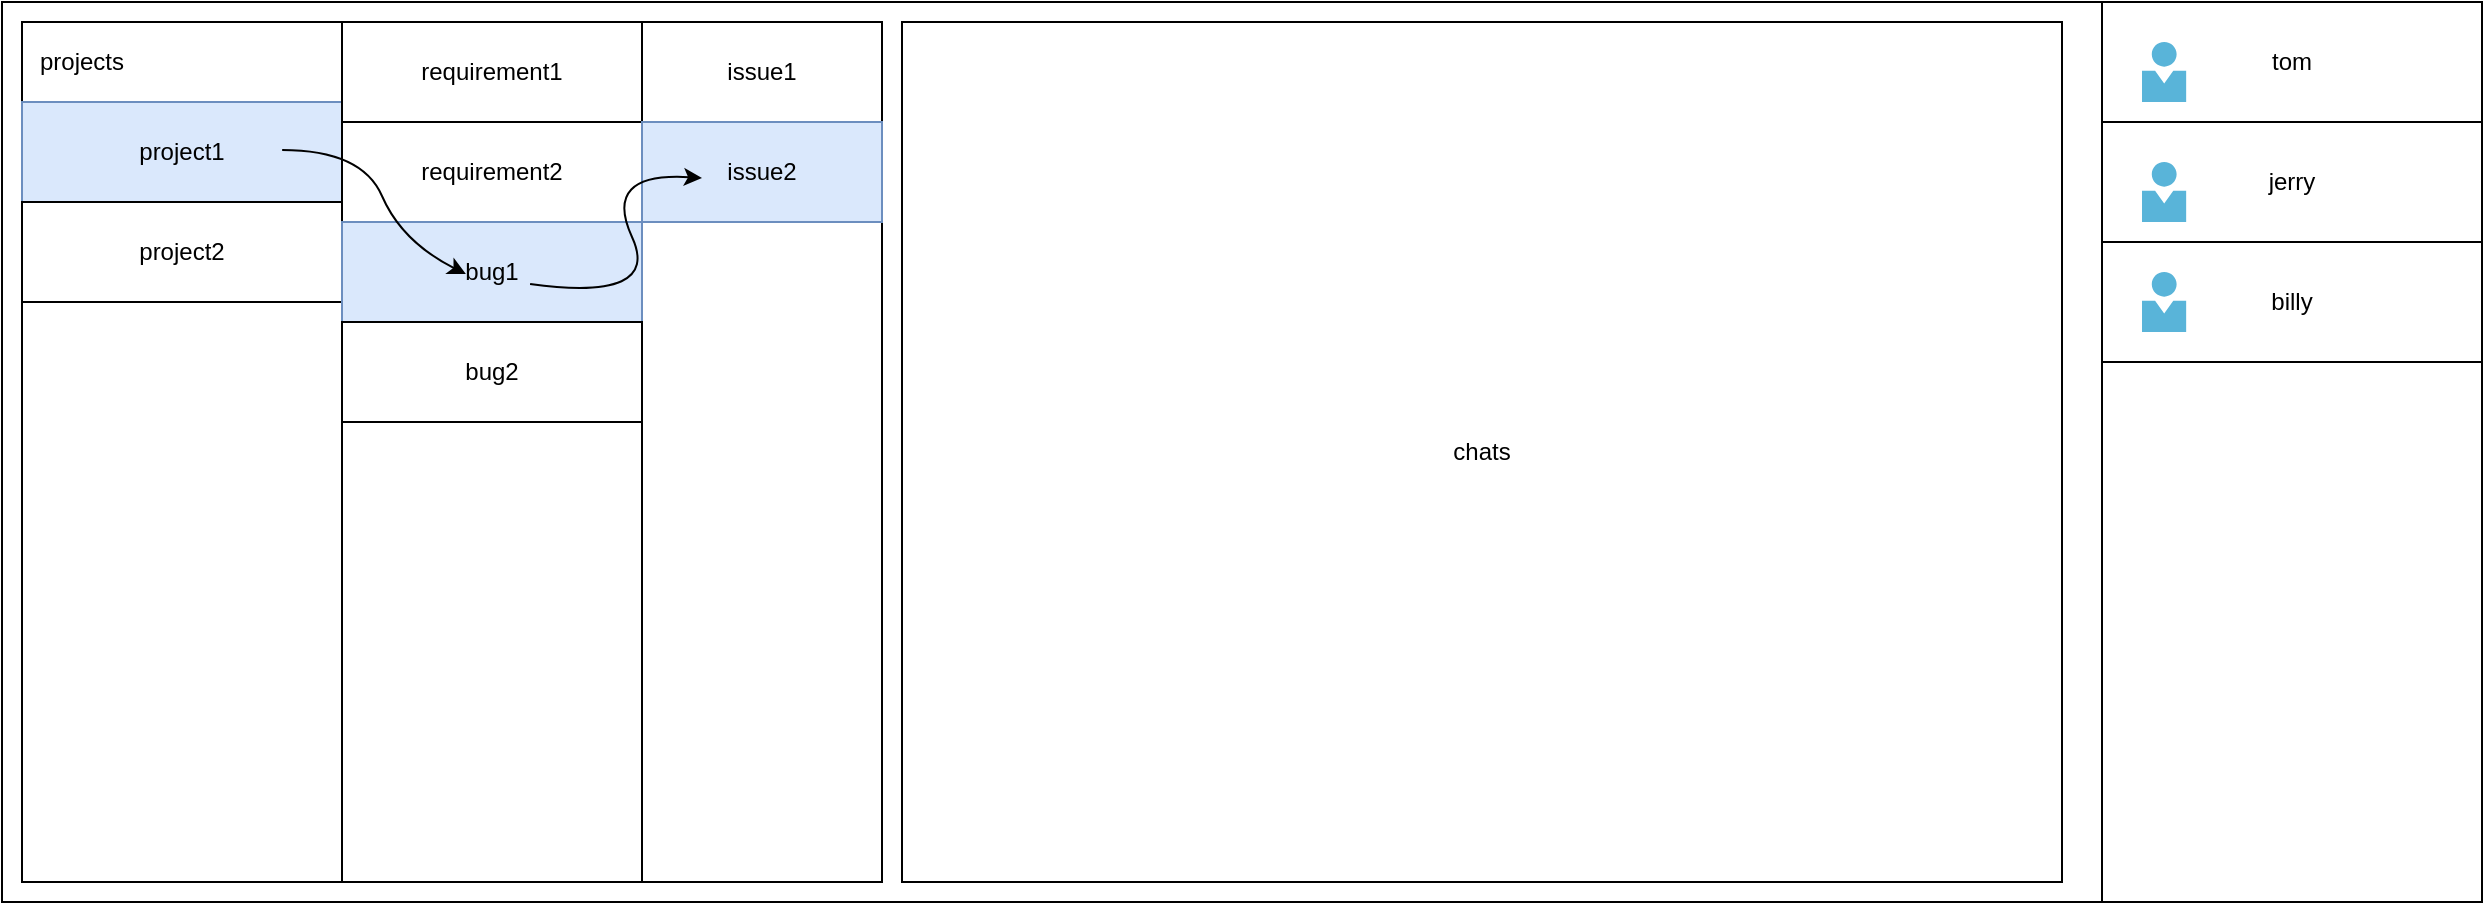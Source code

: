 <mxfile version="13.9.3" type="github"><diagram id="FPqIoRgRr97vX8IA3s_3" name="Page-1"><mxGraphModel dx="1422" dy="804" grid="1" gridSize="10" guides="1" tooltips="1" connect="1" arrows="1" fold="1" page="1" pageScale="1" pageWidth="827" pageHeight="1169" math="0" shadow="0"><root><mxCell id="0"/><mxCell id="1" parent="0"/><mxCell id="1Fpg6anPEri2EEnp3qxB-1" value="" style="rounded=0;whiteSpace=wrap;html=1;" vertex="1" parent="1"><mxGeometry x="10" y="50" width="1240" height="450" as="geometry"/></mxCell><mxCell id="1Fpg6anPEri2EEnp3qxB-2" value="" style="rounded=0;whiteSpace=wrap;html=1;" vertex="1" parent="1"><mxGeometry x="20" y="60" width="160" height="430" as="geometry"/></mxCell><mxCell id="1Fpg6anPEri2EEnp3qxB-4" value="projects" style="text;html=1;strokeColor=none;fillColor=none;align=center;verticalAlign=middle;whiteSpace=wrap;rounded=0;" vertex="1" parent="1"><mxGeometry x="20" y="60" width="60" height="40" as="geometry"/></mxCell><mxCell id="1Fpg6anPEri2EEnp3qxB-12" value="" style="rounded=0;whiteSpace=wrap;html=1;" vertex="1" parent="1"><mxGeometry x="1060" y="50" width="190" height="450" as="geometry"/></mxCell><mxCell id="1Fpg6anPEri2EEnp3qxB-13" value="tom" style="rounded=0;whiteSpace=wrap;html=1;" vertex="1" parent="1"><mxGeometry x="1060" y="50" width="190" height="60" as="geometry"/></mxCell><mxCell id="1Fpg6anPEri2EEnp3qxB-14" value="jerry" style="rounded=0;whiteSpace=wrap;html=1;" vertex="1" parent="1"><mxGeometry x="1060" y="110" width="190" height="60" as="geometry"/></mxCell><mxCell id="1Fpg6anPEri2EEnp3qxB-15" value="billy" style="rounded=0;whiteSpace=wrap;html=1;" vertex="1" parent="1"><mxGeometry x="1060" y="170" width="190" height="60" as="geometry"/></mxCell><mxCell id="1Fpg6anPEri2EEnp3qxB-16" value="" style="aspect=fixed;html=1;points=[];align=center;image;fontSize=12;image=img/lib/mscae/Person.svg;" vertex="1" parent="1"><mxGeometry x="1080" y="70" width="22.2" height="30" as="geometry"/></mxCell><mxCell id="1Fpg6anPEri2EEnp3qxB-17" value="" style="aspect=fixed;html=1;points=[];align=center;image;fontSize=12;image=img/lib/mscae/Person.svg;" vertex="1" parent="1"><mxGeometry x="1080" y="130" width="22.2" height="30" as="geometry"/></mxCell><mxCell id="1Fpg6anPEri2EEnp3qxB-18" value="" style="aspect=fixed;html=1;points=[];align=center;image;fontSize=12;image=img/lib/mscae/Person.svg;" vertex="1" parent="1"><mxGeometry x="1080" y="185" width="22.2" height="30" as="geometry"/></mxCell><mxCell id="1Fpg6anPEri2EEnp3qxB-19" value="" style="rounded=0;whiteSpace=wrap;html=1;" vertex="1" parent="1"><mxGeometry x="330" y="60" width="120" height="430" as="geometry"/></mxCell><mxCell id="1Fpg6anPEri2EEnp3qxB-3" value="project1" style="rounded=0;whiteSpace=wrap;html=1;fillColor=#dae8fc;strokeColor=#6c8ebf;" vertex="1" parent="1"><mxGeometry x="20" y="100" width="160" height="50" as="geometry"/></mxCell><mxCell id="1Fpg6anPEri2EEnp3qxB-5" value="project2" style="rounded=0;whiteSpace=wrap;html=1;" vertex="1" parent="1"><mxGeometry x="20" y="150" width="160" height="50" as="geometry"/></mxCell><mxCell id="1Fpg6anPEri2EEnp3qxB-21" value="" style="group" vertex="1" connectable="0" parent="1"><mxGeometry x="180" y="60" width="150" height="430" as="geometry"/></mxCell><mxCell id="1Fpg6anPEri2EEnp3qxB-6" value="" style="rounded=0;whiteSpace=wrap;html=1;" vertex="1" parent="1Fpg6anPEri2EEnp3qxB-21"><mxGeometry width="150" height="430" as="geometry"/></mxCell><mxCell id="1Fpg6anPEri2EEnp3qxB-7" value="requirement1" style="rounded=0;whiteSpace=wrap;html=1;" vertex="1" parent="1Fpg6anPEri2EEnp3qxB-21"><mxGeometry width="150" height="50" as="geometry"/></mxCell><mxCell id="1Fpg6anPEri2EEnp3qxB-9" value="requirement2" style="rounded=0;whiteSpace=wrap;html=1;" vertex="1" parent="1Fpg6anPEri2EEnp3qxB-21"><mxGeometry y="50" width="150" height="50" as="geometry"/></mxCell><mxCell id="1Fpg6anPEri2EEnp3qxB-10" value="bug1" style="rounded=0;whiteSpace=wrap;html=1;fillColor=#dae8fc;strokeColor=#6c8ebf;" vertex="1" parent="1Fpg6anPEri2EEnp3qxB-21"><mxGeometry y="100" width="150" height="50" as="geometry"/></mxCell><mxCell id="1Fpg6anPEri2EEnp3qxB-11" value="bug2" style="rounded=0;whiteSpace=wrap;html=1;" vertex="1" parent="1Fpg6anPEri2EEnp3qxB-21"><mxGeometry y="150" width="150" height="50" as="geometry"/></mxCell><mxCell id="1Fpg6anPEri2EEnp3qxB-8" value="" style="curved=1;endArrow=classic;html=1;exitX=0.813;exitY=0.48;exitDx=0;exitDy=0;exitPerimeter=0;entryX=0.413;entryY=0.293;entryDx=0;entryDy=0;entryPerimeter=0;" edge="1" parent="1" source="1Fpg6anPEri2EEnp3qxB-3" target="1Fpg6anPEri2EEnp3qxB-6"><mxGeometry width="50" height="50" relative="1" as="geometry"><mxPoint x="390" y="440" as="sourcePoint"/><mxPoint x="560" y="560" as="targetPoint"/><Array as="points"><mxPoint x="190" y="124"/><mxPoint x="210" y="170"/></Array></mxGeometry></mxCell><mxCell id="1Fpg6anPEri2EEnp3qxB-28" value="issue1" style="rounded=0;whiteSpace=wrap;html=1;" vertex="1" parent="1"><mxGeometry x="330" y="60" width="120" height="50" as="geometry"/></mxCell><mxCell id="1Fpg6anPEri2EEnp3qxB-29" value="issue2" style="rounded=0;whiteSpace=wrap;html=1;fillColor=#dae8fc;strokeColor=#6c8ebf;" vertex="1" parent="1"><mxGeometry x="330" y="110" width="120" height="50" as="geometry"/></mxCell><mxCell id="1Fpg6anPEri2EEnp3qxB-30" value="" style="curved=1;endArrow=classic;html=1;exitX=0.627;exitY=0.62;exitDx=0;exitDy=0;exitPerimeter=0;" edge="1" parent="1" source="1Fpg6anPEri2EEnp3qxB-10"><mxGeometry width="50" height="50" relative="1" as="geometry"><mxPoint x="160.08" y="134" as="sourcePoint"/><mxPoint x="360" y="138" as="targetPoint"/><Array as="points"><mxPoint x="340" y="200"/><mxPoint x="310" y="135"/></Array></mxGeometry></mxCell><mxCell id="1Fpg6anPEri2EEnp3qxB-31" value="chats" style="rounded=0;whiteSpace=wrap;html=1;" vertex="1" parent="1"><mxGeometry x="460" y="60" width="580" height="430" as="geometry"/></mxCell></root></mxGraphModel></diagram></mxfile>
